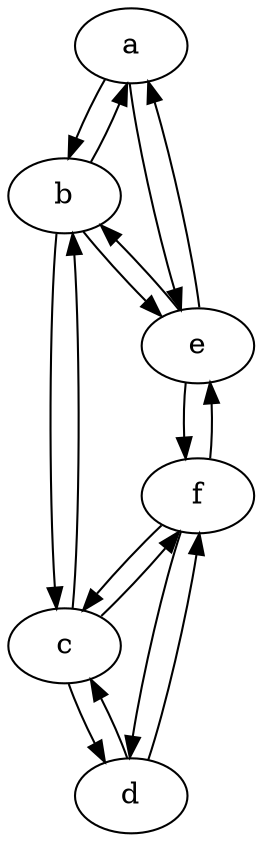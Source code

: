 digraph {
  a;
  b;
  c;
  d;
  e;
  f;

  a -> b [distance = "100", lambdas = "8"]
  b -> c [distance = "200", lambdas = "8"]
  c -> d [distance = "80", lambdas = "8"]
  b -> e [distance = "40", lambdas = "8"]
  c -> f [distance = "100", lambdas = "8"]
  a -> e [distance = "210", lambdas = "8"]
  e -> f [distance = "340", lambdas = "8"]
  f -> d [distance = "50", lambdas = "8"]

  b -> a [distance = "100", lambdas = "8"]
  c -> b [distance = "200", lambdas = "8"]
  d -> c [distance = "80", lambdas = "8"]
  e -> b [distance = "40", lambdas = "8"]
  f -> c [distance = "100", lambdas = "8"]
  e -> a [distance = "210", lambdas = "8"]
  f -> e [distance = "340", lambdas = "8"]
  d -> f [distance = "50", lambdas = "8"]
}
